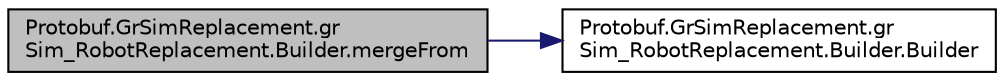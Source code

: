 digraph "Protobuf.GrSimReplacement.grSim_RobotReplacement.Builder.mergeFrom"
{
 // INTERACTIVE_SVG=YES
  edge [fontname="Helvetica",fontsize="10",labelfontname="Helvetica",labelfontsize="10"];
  node [fontname="Helvetica",fontsize="10",shape=record];
  rankdir="LR";
  Node1 [label="Protobuf.GrSimReplacement.gr\lSim_RobotReplacement.Builder.mergeFrom",height=0.2,width=0.4,color="black", fillcolor="grey75", style="filled", fontcolor="black"];
  Node1 -> Node2 [color="midnightblue",fontsize="10",style="solid",fontname="Helvetica"];
  Node2 [label="Protobuf.GrSimReplacement.gr\lSim_RobotReplacement.Builder.Builder",height=0.2,width=0.4,color="black", fillcolor="white", style="filled",URL="$df/d41/class_protobuf_1_1_gr_sim_replacement_1_1gr_sim___robot_replacement_1_1_builder.html#a975018baf3f8586aef71355d81694209"];
}
